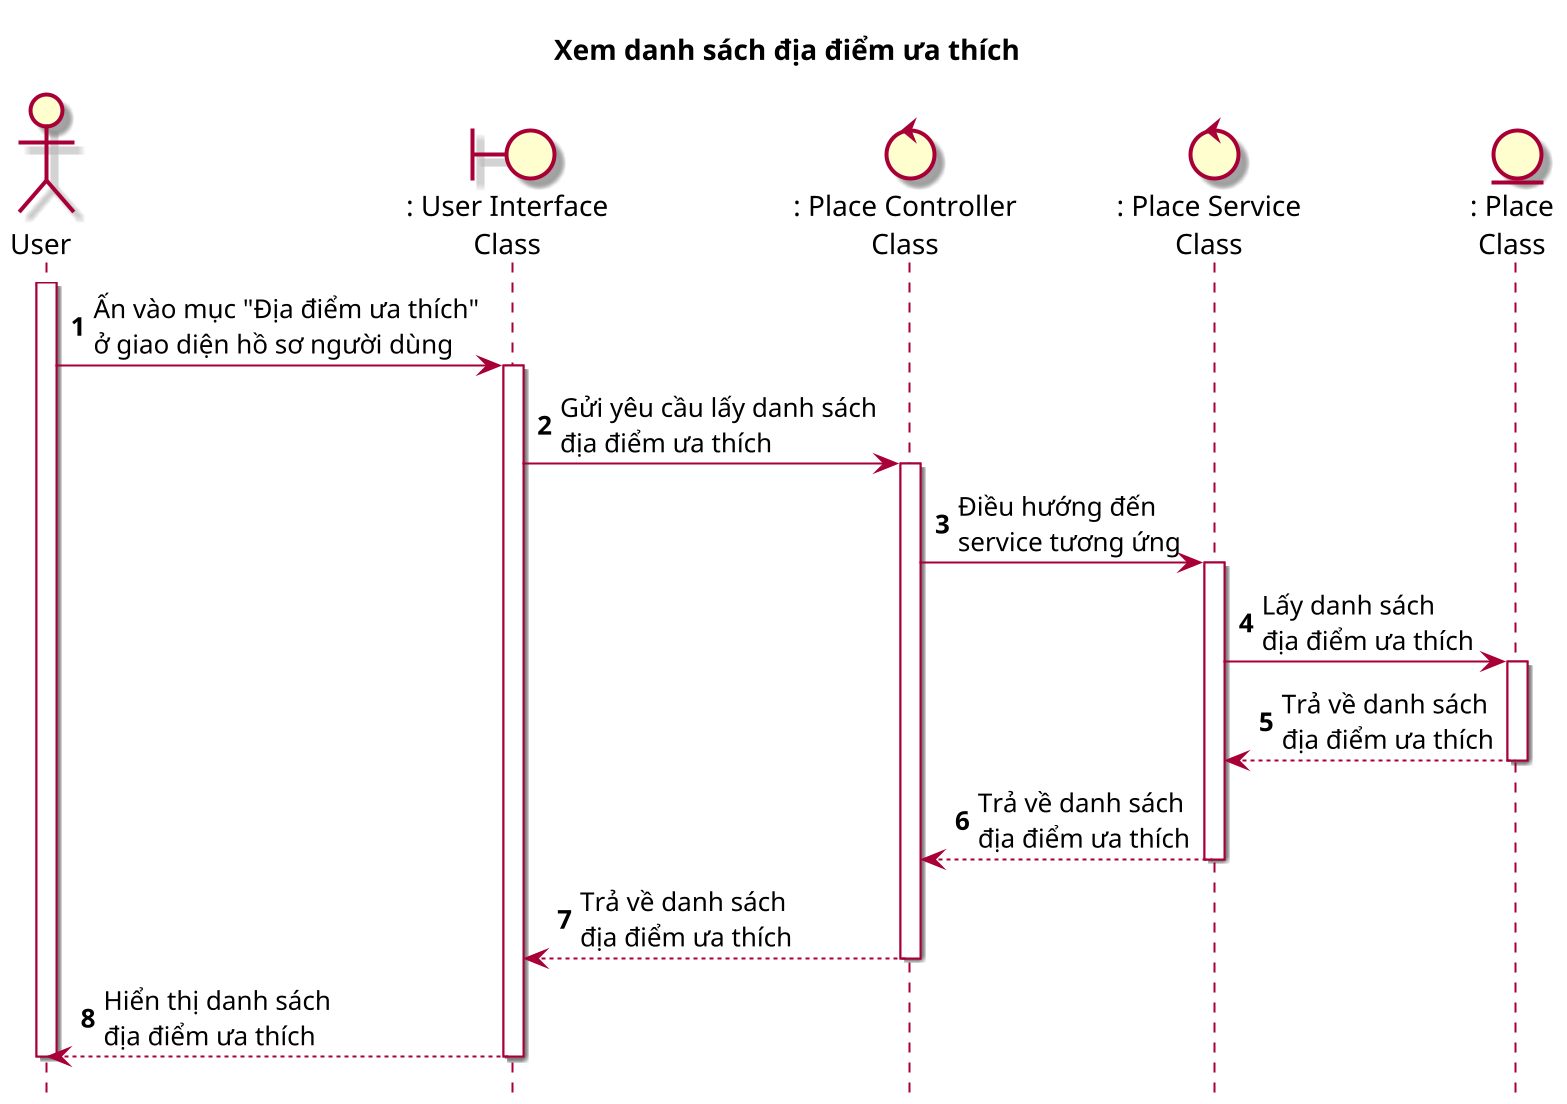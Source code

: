 @startuml XemDanhSachDiaDiemUaThich

title Xem danh sách địa điểm ưa thích

skin rose
scale 2
hide footbox

actor User as user
boundary ": User Interface\nClass" as ui
control ": Place Controller\nClass" as pc
control ": Place Service\nClass" as ps
entity ": Place\nClass" as p

autonumber
user++
user -> ui++ : Ấn vào mục "Địa điểm ưa thích"\nở giao diện hồ sơ người dùng
ui -> pc++ : Gửi yêu cầu lấy danh sách\nđịa điểm ưa thích
pc -> ps++ : Điều hướng đến\nservice tương ứng
ps -> p++ : Lấy danh sách\nđịa điểm ưa thích
p --> ps-- : Trả về danh sách\nđịa điểm ưa thích
ps --> pc-- : Trả về danh sách\nđịa điểm ưa thích
pc --> ui-- : Trả về danh sách\nđịa điểm ưa thích
ui --> user-- : Hiển thị danh sách\nđịa điểm ưa thích
user --

@enduml